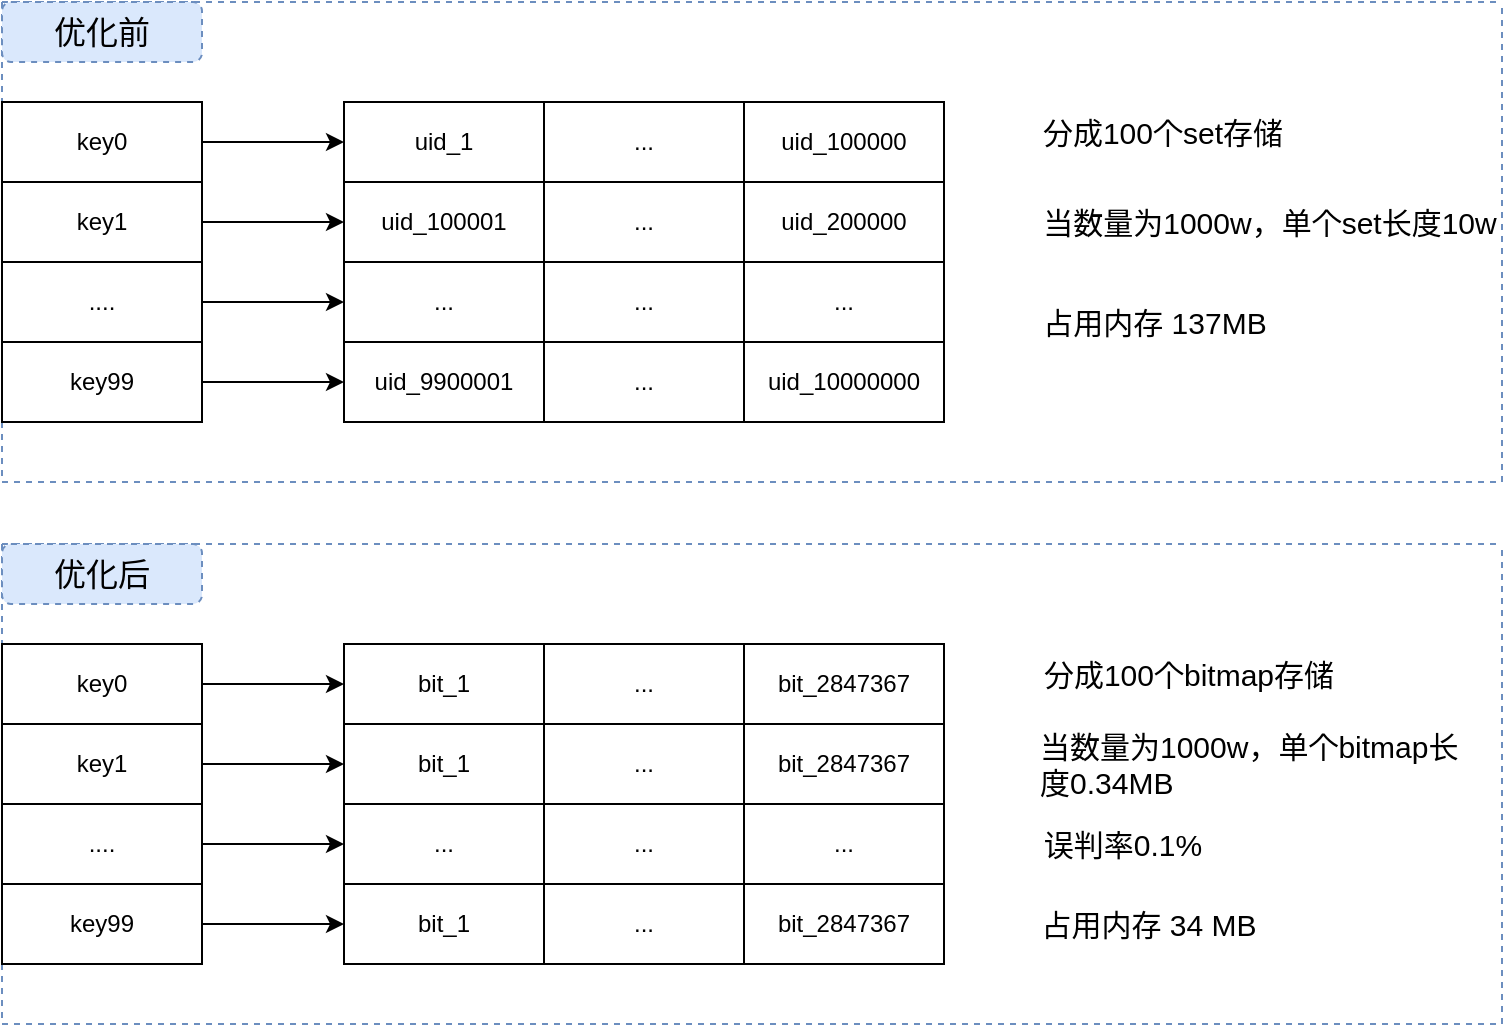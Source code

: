 <mxfile version="20.8.13" type="github">
  <diagram name="第 1 页" id="BOLuX9ZyXxqOdYCUEiga">
    <mxGraphModel dx="1195" dy="657" grid="1" gridSize="10" guides="1" tooltips="1" connect="1" arrows="1" fold="1" page="1" pageScale="1" pageWidth="827" pageHeight="1169" math="0" shadow="0">
      <root>
        <mxCell id="0" />
        <mxCell id="1" parent="0" />
        <mxCell id="W2gXTpwqCUoPqCOYdxZJ-1" value="" style="swimlane;startSize=0;fontFamily=Verdana;fontSize=13;dashed=1;fillColor=#dae8fc;strokeColor=#6c8ebf;movable=1;resizable=1;rotatable=1;deletable=1;editable=1;connectable=1;" vertex="1" parent="1">
          <mxGeometry x="39" y="50" width="750" height="240" as="geometry" />
        </mxCell>
        <mxCell id="W2gXTpwqCUoPqCOYdxZJ-2" value="优化前" style="rounded=1;whiteSpace=wrap;html=1;dashed=1;fontFamily=Verdana;fontSize=16;fillColor=#dae8fc;strokeColor=#6c8ebf;" vertex="1" parent="W2gXTpwqCUoPqCOYdxZJ-1">
          <mxGeometry width="100" height="30" as="geometry" />
        </mxCell>
        <mxCell id="W2gXTpwqCUoPqCOYdxZJ-12" value="key0" style="rounded=0;whiteSpace=wrap;html=1;" vertex="1" parent="W2gXTpwqCUoPqCOYdxZJ-1">
          <mxGeometry y="50" width="100" height="40" as="geometry" />
        </mxCell>
        <mxCell id="W2gXTpwqCUoPqCOYdxZJ-13" value="key1" style="rounded=0;whiteSpace=wrap;html=1;" vertex="1" parent="W2gXTpwqCUoPqCOYdxZJ-1">
          <mxGeometry y="90" width="100" height="40" as="geometry" />
        </mxCell>
        <mxCell id="W2gXTpwqCUoPqCOYdxZJ-14" value="...." style="rounded=0;whiteSpace=wrap;html=1;" vertex="1" parent="W2gXTpwqCUoPqCOYdxZJ-1">
          <mxGeometry y="130" width="100" height="40" as="geometry" />
        </mxCell>
        <mxCell id="W2gXTpwqCUoPqCOYdxZJ-15" value="key99" style="rounded=0;whiteSpace=wrap;html=1;" vertex="1" parent="W2gXTpwqCUoPqCOYdxZJ-1">
          <mxGeometry y="170" width="100" height="40" as="geometry" />
        </mxCell>
        <mxCell id="W2gXTpwqCUoPqCOYdxZJ-17" value="uid_1" style="rounded=0;whiteSpace=wrap;html=1;" vertex="1" parent="W2gXTpwqCUoPqCOYdxZJ-1">
          <mxGeometry x="171" y="50" width="100" height="40" as="geometry" />
        </mxCell>
        <mxCell id="W2gXTpwqCUoPqCOYdxZJ-18" value="..." style="rounded=0;whiteSpace=wrap;html=1;" vertex="1" parent="W2gXTpwqCUoPqCOYdxZJ-1">
          <mxGeometry x="271" y="50" width="100" height="40" as="geometry" />
        </mxCell>
        <mxCell id="W2gXTpwqCUoPqCOYdxZJ-27" value="uid_100000" style="rounded=0;whiteSpace=wrap;html=1;" vertex="1" parent="W2gXTpwqCUoPqCOYdxZJ-1">
          <mxGeometry x="371" y="50" width="100" height="40" as="geometry" />
        </mxCell>
        <mxCell id="W2gXTpwqCUoPqCOYdxZJ-28" value="uid_100001" style="rounded=0;whiteSpace=wrap;html=1;" vertex="1" parent="W2gXTpwqCUoPqCOYdxZJ-1">
          <mxGeometry x="171" y="90" width="100" height="40" as="geometry" />
        </mxCell>
        <mxCell id="W2gXTpwqCUoPqCOYdxZJ-29" value="..." style="rounded=0;whiteSpace=wrap;html=1;" vertex="1" parent="W2gXTpwqCUoPqCOYdxZJ-1">
          <mxGeometry x="271" y="90" width="100" height="40" as="geometry" />
        </mxCell>
        <mxCell id="W2gXTpwqCUoPqCOYdxZJ-30" value="uid_200000" style="rounded=0;whiteSpace=wrap;html=1;" vertex="1" parent="W2gXTpwqCUoPqCOYdxZJ-1">
          <mxGeometry x="371" y="90" width="100" height="40" as="geometry" />
        </mxCell>
        <mxCell id="W2gXTpwqCUoPqCOYdxZJ-31" value="..." style="rounded=0;whiteSpace=wrap;html=1;" vertex="1" parent="W2gXTpwqCUoPqCOYdxZJ-1">
          <mxGeometry x="171" y="130" width="100" height="40" as="geometry" />
        </mxCell>
        <mxCell id="W2gXTpwqCUoPqCOYdxZJ-32" value="..." style="rounded=0;whiteSpace=wrap;html=1;" vertex="1" parent="W2gXTpwqCUoPqCOYdxZJ-1">
          <mxGeometry x="271" y="130" width="100" height="40" as="geometry" />
        </mxCell>
        <mxCell id="W2gXTpwqCUoPqCOYdxZJ-33" value="..." style="rounded=0;whiteSpace=wrap;html=1;" vertex="1" parent="W2gXTpwqCUoPqCOYdxZJ-1">
          <mxGeometry x="371" y="130" width="100" height="40" as="geometry" />
        </mxCell>
        <mxCell id="W2gXTpwqCUoPqCOYdxZJ-34" value="uid_9900001" style="rounded=0;whiteSpace=wrap;html=1;" vertex="1" parent="W2gXTpwqCUoPqCOYdxZJ-1">
          <mxGeometry x="171" y="170" width="100" height="40" as="geometry" />
        </mxCell>
        <mxCell id="W2gXTpwqCUoPqCOYdxZJ-35" value="..." style="rounded=0;whiteSpace=wrap;html=1;" vertex="1" parent="W2gXTpwqCUoPqCOYdxZJ-1">
          <mxGeometry x="271" y="170" width="100" height="40" as="geometry" />
        </mxCell>
        <mxCell id="W2gXTpwqCUoPqCOYdxZJ-36" value="uid_10000000" style="rounded=0;whiteSpace=wrap;html=1;" vertex="1" parent="W2gXTpwqCUoPqCOYdxZJ-1">
          <mxGeometry x="371" y="170" width="100" height="40" as="geometry" />
        </mxCell>
        <mxCell id="W2gXTpwqCUoPqCOYdxZJ-39" value="" style="endArrow=classic;html=1;rounded=0;exitX=1;exitY=0.5;exitDx=0;exitDy=0;entryX=0;entryY=0.5;entryDx=0;entryDy=0;" edge="1" parent="W2gXTpwqCUoPqCOYdxZJ-1" source="W2gXTpwqCUoPqCOYdxZJ-14" target="W2gXTpwqCUoPqCOYdxZJ-31">
          <mxGeometry width="50" height="50" relative="1" as="geometry">
            <mxPoint x="351" y="280" as="sourcePoint" />
            <mxPoint x="401" y="230" as="targetPoint" />
          </mxGeometry>
        </mxCell>
        <mxCell id="W2gXTpwqCUoPqCOYdxZJ-40" value="" style="endArrow=classic;html=1;rounded=0;exitX=1;exitY=0.5;exitDx=0;exitDy=0;" edge="1" parent="W2gXTpwqCUoPqCOYdxZJ-1" source="W2gXTpwqCUoPqCOYdxZJ-15" target="W2gXTpwqCUoPqCOYdxZJ-34">
          <mxGeometry width="50" height="50" relative="1" as="geometry">
            <mxPoint x="351" y="280" as="sourcePoint" />
            <mxPoint x="401" y="230" as="targetPoint" />
          </mxGeometry>
        </mxCell>
        <mxCell id="W2gXTpwqCUoPqCOYdxZJ-41" value="" style="endArrow=classic;html=1;rounded=0;exitX=1;exitY=0.5;exitDx=0;exitDy=0;entryX=0;entryY=0.5;entryDx=0;entryDy=0;" edge="1" parent="W2gXTpwqCUoPqCOYdxZJ-1" source="W2gXTpwqCUoPqCOYdxZJ-12" target="W2gXTpwqCUoPqCOYdxZJ-17">
          <mxGeometry width="50" height="50" relative="1" as="geometry">
            <mxPoint x="351" y="280" as="sourcePoint" />
            <mxPoint x="401" y="230" as="targetPoint" />
          </mxGeometry>
        </mxCell>
        <mxCell id="W2gXTpwqCUoPqCOYdxZJ-42" value="" style="endArrow=classic;html=1;rounded=0;exitX=1;exitY=0.5;exitDx=0;exitDy=0;entryX=0;entryY=0.5;entryDx=0;entryDy=0;" edge="1" parent="W2gXTpwqCUoPqCOYdxZJ-1" source="W2gXTpwqCUoPqCOYdxZJ-13" target="W2gXTpwqCUoPqCOYdxZJ-28">
          <mxGeometry width="50" height="50" relative="1" as="geometry">
            <mxPoint x="351" y="280" as="sourcePoint" />
            <mxPoint x="401" y="230" as="targetPoint" />
          </mxGeometry>
        </mxCell>
        <mxCell id="W2gXTpwqCUoPqCOYdxZJ-43" value="分成100个set存储" style="text;html=1;strokeColor=none;fillColor=none;align=center;verticalAlign=middle;whiteSpace=wrap;rounded=0;fontSize=15;" vertex="1" parent="W2gXTpwqCUoPqCOYdxZJ-1">
          <mxGeometry x="511" y="50" width="139" height="30" as="geometry" />
        </mxCell>
        <mxCell id="W2gXTpwqCUoPqCOYdxZJ-45" value="当数量为1000w，单个set长度10w" style="text;html=1;strokeColor=none;fillColor=none;align=center;verticalAlign=middle;whiteSpace=wrap;rounded=0;fontSize=15;" vertex="1" parent="W2gXTpwqCUoPqCOYdxZJ-1">
          <mxGeometry x="518" y="90" width="232" height="40" as="geometry" />
        </mxCell>
        <mxCell id="W2gXTpwqCUoPqCOYdxZJ-46" value="占用内存 137MB" style="text;html=1;strokeColor=none;fillColor=none;align=center;verticalAlign=middle;whiteSpace=wrap;rounded=0;fontSize=15;" vertex="1" parent="W2gXTpwqCUoPqCOYdxZJ-1">
          <mxGeometry x="507" y="140" width="139" height="40" as="geometry" />
        </mxCell>
        <mxCell id="W2gXTpwqCUoPqCOYdxZJ-47" value="" style="swimlane;startSize=0;fontFamily=Verdana;fontSize=13;dashed=1;fillColor=#dae8fc;strokeColor=#6c8ebf;movable=1;resizable=1;rotatable=1;deletable=1;editable=1;connectable=1;" vertex="1" parent="1">
          <mxGeometry x="39" y="321" width="750" height="240" as="geometry" />
        </mxCell>
        <mxCell id="W2gXTpwqCUoPqCOYdxZJ-48" value="优化后" style="rounded=1;whiteSpace=wrap;html=1;dashed=1;fontFamily=Verdana;fontSize=16;fillColor=#dae8fc;strokeColor=#6c8ebf;" vertex="1" parent="W2gXTpwqCUoPqCOYdxZJ-47">
          <mxGeometry width="100" height="30" as="geometry" />
        </mxCell>
        <mxCell id="W2gXTpwqCUoPqCOYdxZJ-49" value="key0" style="rounded=0;whiteSpace=wrap;html=1;" vertex="1" parent="W2gXTpwqCUoPqCOYdxZJ-47">
          <mxGeometry y="50" width="100" height="40" as="geometry" />
        </mxCell>
        <mxCell id="W2gXTpwqCUoPqCOYdxZJ-50" value="key1" style="rounded=0;whiteSpace=wrap;html=1;" vertex="1" parent="W2gXTpwqCUoPqCOYdxZJ-47">
          <mxGeometry y="90" width="100" height="40" as="geometry" />
        </mxCell>
        <mxCell id="W2gXTpwqCUoPqCOYdxZJ-51" value="...." style="rounded=0;whiteSpace=wrap;html=1;" vertex="1" parent="W2gXTpwqCUoPqCOYdxZJ-47">
          <mxGeometry y="130" width="100" height="40" as="geometry" />
        </mxCell>
        <mxCell id="W2gXTpwqCUoPqCOYdxZJ-52" value="key99" style="rounded=0;whiteSpace=wrap;html=1;" vertex="1" parent="W2gXTpwqCUoPqCOYdxZJ-47">
          <mxGeometry y="170" width="100" height="40" as="geometry" />
        </mxCell>
        <mxCell id="W2gXTpwqCUoPqCOYdxZJ-53" value="bit_1" style="rounded=0;whiteSpace=wrap;html=1;" vertex="1" parent="W2gXTpwqCUoPqCOYdxZJ-47">
          <mxGeometry x="171" y="50" width="100" height="40" as="geometry" />
        </mxCell>
        <mxCell id="W2gXTpwqCUoPqCOYdxZJ-54" value="..." style="rounded=0;whiteSpace=wrap;html=1;" vertex="1" parent="W2gXTpwqCUoPqCOYdxZJ-47">
          <mxGeometry x="271" y="50" width="100" height="40" as="geometry" />
        </mxCell>
        <mxCell id="W2gXTpwqCUoPqCOYdxZJ-55" value="bit_2847367" style="rounded=0;whiteSpace=wrap;html=1;" vertex="1" parent="W2gXTpwqCUoPqCOYdxZJ-47">
          <mxGeometry x="371" y="50" width="100" height="40" as="geometry" />
        </mxCell>
        <mxCell id="W2gXTpwqCUoPqCOYdxZJ-56" value="bit_1" style="rounded=0;whiteSpace=wrap;html=1;" vertex="1" parent="W2gXTpwqCUoPqCOYdxZJ-47">
          <mxGeometry x="171" y="90" width="100" height="40" as="geometry" />
        </mxCell>
        <mxCell id="W2gXTpwqCUoPqCOYdxZJ-57" value="..." style="rounded=0;whiteSpace=wrap;html=1;" vertex="1" parent="W2gXTpwqCUoPqCOYdxZJ-47">
          <mxGeometry x="271" y="90" width="100" height="40" as="geometry" />
        </mxCell>
        <mxCell id="W2gXTpwqCUoPqCOYdxZJ-58" value="bit_2847367" style="rounded=0;whiteSpace=wrap;html=1;" vertex="1" parent="W2gXTpwqCUoPqCOYdxZJ-47">
          <mxGeometry x="371" y="90" width="100" height="40" as="geometry" />
        </mxCell>
        <mxCell id="W2gXTpwqCUoPqCOYdxZJ-59" value="..." style="rounded=0;whiteSpace=wrap;html=1;" vertex="1" parent="W2gXTpwqCUoPqCOYdxZJ-47">
          <mxGeometry x="171" y="130" width="100" height="40" as="geometry" />
        </mxCell>
        <mxCell id="W2gXTpwqCUoPqCOYdxZJ-60" value="..." style="rounded=0;whiteSpace=wrap;html=1;" vertex="1" parent="W2gXTpwqCUoPqCOYdxZJ-47">
          <mxGeometry x="271" y="130" width="100" height="40" as="geometry" />
        </mxCell>
        <mxCell id="W2gXTpwqCUoPqCOYdxZJ-61" value="..." style="rounded=0;whiteSpace=wrap;html=1;" vertex="1" parent="W2gXTpwqCUoPqCOYdxZJ-47">
          <mxGeometry x="371" y="130" width="100" height="40" as="geometry" />
        </mxCell>
        <mxCell id="W2gXTpwqCUoPqCOYdxZJ-62" value="bit_1" style="rounded=0;whiteSpace=wrap;html=1;" vertex="1" parent="W2gXTpwqCUoPqCOYdxZJ-47">
          <mxGeometry x="171" y="170" width="100" height="40" as="geometry" />
        </mxCell>
        <mxCell id="W2gXTpwqCUoPqCOYdxZJ-63" value="..." style="rounded=0;whiteSpace=wrap;html=1;" vertex="1" parent="W2gXTpwqCUoPqCOYdxZJ-47">
          <mxGeometry x="271" y="170" width="100" height="40" as="geometry" />
        </mxCell>
        <mxCell id="W2gXTpwqCUoPqCOYdxZJ-64" value="bit_2847367" style="rounded=0;whiteSpace=wrap;html=1;" vertex="1" parent="W2gXTpwqCUoPqCOYdxZJ-47">
          <mxGeometry x="371" y="170" width="100" height="40" as="geometry" />
        </mxCell>
        <mxCell id="W2gXTpwqCUoPqCOYdxZJ-65" value="" style="endArrow=classic;html=1;rounded=0;exitX=1;exitY=0.5;exitDx=0;exitDy=0;entryX=0;entryY=0.5;entryDx=0;entryDy=0;" edge="1" parent="W2gXTpwqCUoPqCOYdxZJ-47" source="W2gXTpwqCUoPqCOYdxZJ-51" target="W2gXTpwqCUoPqCOYdxZJ-59">
          <mxGeometry width="50" height="50" relative="1" as="geometry">
            <mxPoint x="351" y="280" as="sourcePoint" />
            <mxPoint x="401" y="230" as="targetPoint" />
          </mxGeometry>
        </mxCell>
        <mxCell id="W2gXTpwqCUoPqCOYdxZJ-66" value="" style="endArrow=classic;html=1;rounded=0;exitX=1;exitY=0.5;exitDx=0;exitDy=0;" edge="1" parent="W2gXTpwqCUoPqCOYdxZJ-47" source="W2gXTpwqCUoPqCOYdxZJ-52" target="W2gXTpwqCUoPqCOYdxZJ-62">
          <mxGeometry width="50" height="50" relative="1" as="geometry">
            <mxPoint x="351" y="280" as="sourcePoint" />
            <mxPoint x="401" y="230" as="targetPoint" />
          </mxGeometry>
        </mxCell>
        <mxCell id="W2gXTpwqCUoPqCOYdxZJ-67" value="" style="endArrow=classic;html=1;rounded=0;exitX=1;exitY=0.5;exitDx=0;exitDy=0;entryX=0;entryY=0.5;entryDx=0;entryDy=0;" edge="1" parent="W2gXTpwqCUoPqCOYdxZJ-47" source="W2gXTpwqCUoPqCOYdxZJ-49" target="W2gXTpwqCUoPqCOYdxZJ-53">
          <mxGeometry width="50" height="50" relative="1" as="geometry">
            <mxPoint x="351" y="280" as="sourcePoint" />
            <mxPoint x="401" y="230" as="targetPoint" />
          </mxGeometry>
        </mxCell>
        <mxCell id="W2gXTpwqCUoPqCOYdxZJ-68" value="" style="endArrow=classic;html=1;rounded=0;exitX=1;exitY=0.5;exitDx=0;exitDy=0;entryX=0;entryY=0.5;entryDx=0;entryDy=0;" edge="1" parent="W2gXTpwqCUoPqCOYdxZJ-47" source="W2gXTpwqCUoPqCOYdxZJ-50" target="W2gXTpwqCUoPqCOYdxZJ-56">
          <mxGeometry width="50" height="50" relative="1" as="geometry">
            <mxPoint x="351" y="280" as="sourcePoint" />
            <mxPoint x="401" y="230" as="targetPoint" />
          </mxGeometry>
        </mxCell>
        <mxCell id="W2gXTpwqCUoPqCOYdxZJ-69" value="分成100个bitmap存储" style="text;html=1;strokeColor=none;fillColor=none;align=center;verticalAlign=middle;whiteSpace=wrap;rounded=0;fontSize=15;" vertex="1" parent="W2gXTpwqCUoPqCOYdxZJ-47">
          <mxGeometry x="514" y="50" width="159" height="30" as="geometry" />
        </mxCell>
        <mxCell id="W2gXTpwqCUoPqCOYdxZJ-70" value="当数量为1000w，单个bitmap长度0.34MB" style="text;html=1;strokeColor=none;fillColor=none;align=left;verticalAlign=middle;whiteSpace=wrap;rounded=0;fontSize=15;" vertex="1" parent="W2gXTpwqCUoPqCOYdxZJ-47">
          <mxGeometry x="517" y="90" width="217" height="40" as="geometry" />
        </mxCell>
        <mxCell id="W2gXTpwqCUoPqCOYdxZJ-71" value="占用内存 34 MB" style="text;html=1;strokeColor=none;fillColor=none;align=center;verticalAlign=middle;whiteSpace=wrap;rounded=0;fontSize=15;" vertex="1" parent="W2gXTpwqCUoPqCOYdxZJ-47">
          <mxGeometry x="504" y="170" width="139" height="40" as="geometry" />
        </mxCell>
        <mxCell id="W2gXTpwqCUoPqCOYdxZJ-74" value="误判率0.1%" style="text;html=1;strokeColor=none;fillColor=none;align=center;verticalAlign=middle;whiteSpace=wrap;rounded=0;fontSize=15;" vertex="1" parent="W2gXTpwqCUoPqCOYdxZJ-47">
          <mxGeometry x="491" y="130" width="139" height="40" as="geometry" />
        </mxCell>
      </root>
    </mxGraphModel>
  </diagram>
</mxfile>
